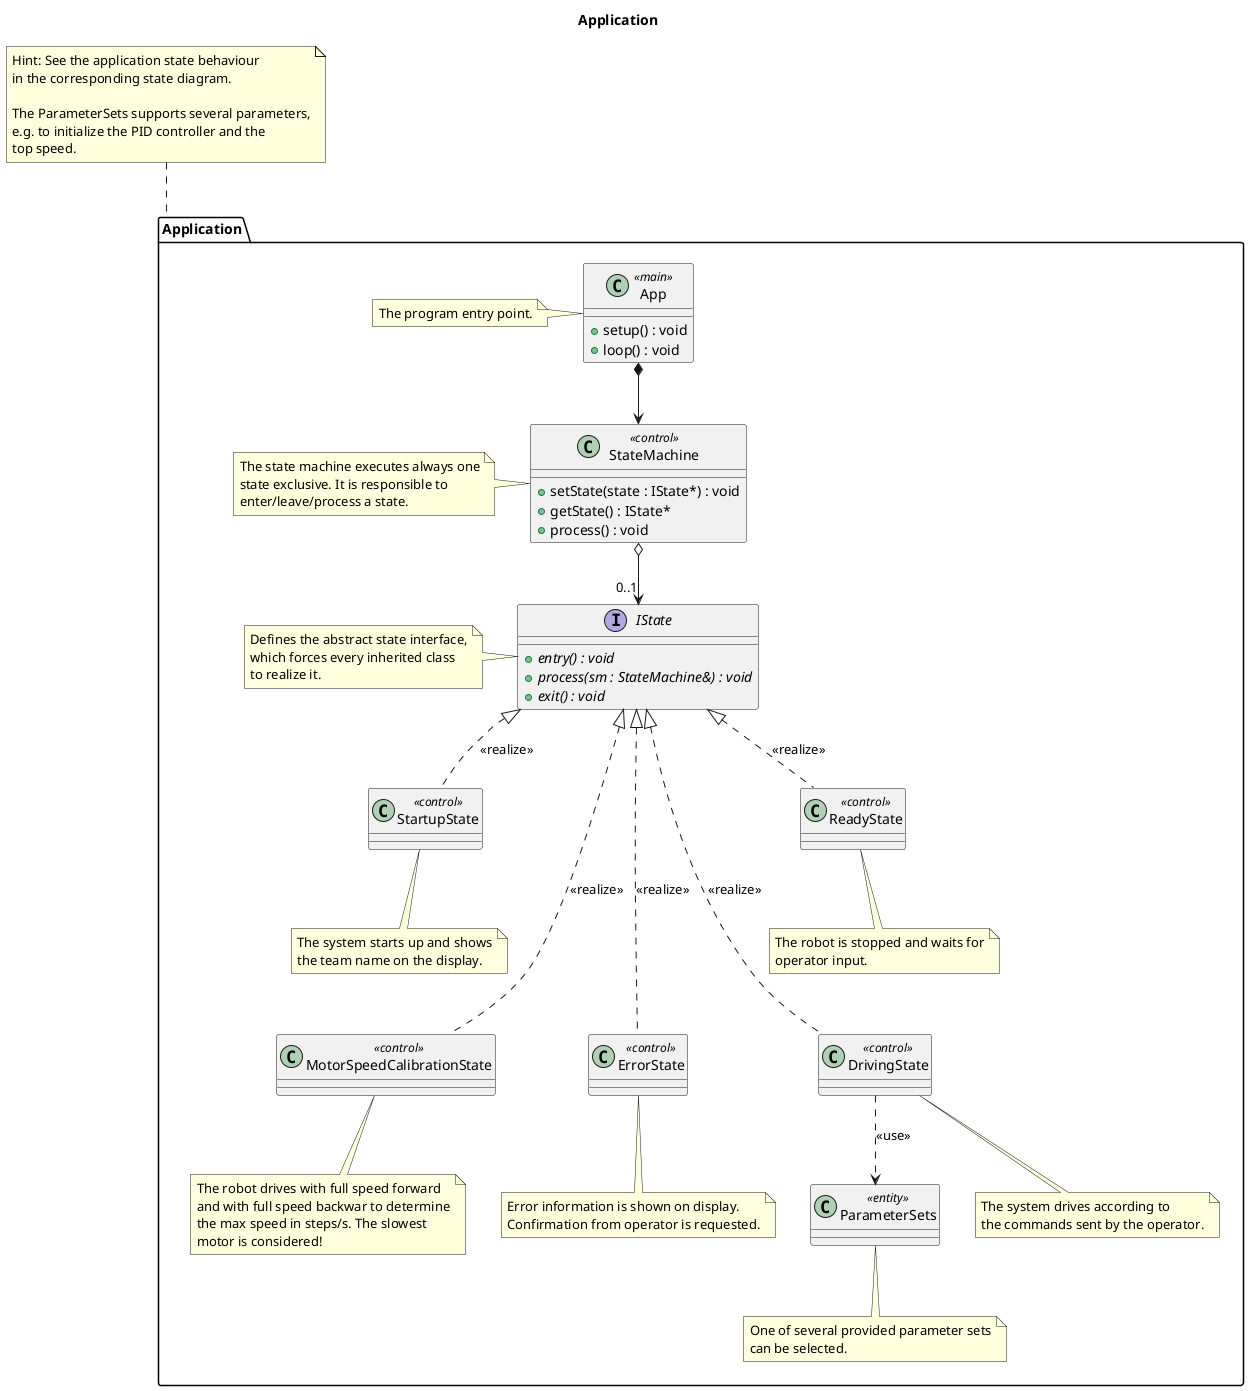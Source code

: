 @startuml RemoteControl Application

title Application

package "Application" as appLayer {

    class App <<main>> {
        + setup() : void
        + loop() : void
    }

    note left of App
        The program entry point.
    end note

    class StateMachine <<control>> {
        + setState(state : IState*) : void
        + getState() : IState*
        + process() : void
    }

    note left of StateMachine
        The state machine executes always one
        state exclusive. It is responsible to
        enter/leave/process a state.
    end note

    interface IState {
        + {abstract} entry() : void
        + {abstract} process(sm : StateMachine&) : void
        + {abstract} exit() : void
    }

    note left of IState
        Defines the abstract state interface,
        which forces every inherited class
        to realize it.
    end note

    class StartupState <<control>>
    class MotorSpeedCalibrationState <<control>>
    class ErrorState <<control>>
    class DrivingState <<control>>
    class ReadyState <<control>>

    class ParameterSets <<entity>>

    note bottom of ParameterSets
        One of several provided parameter sets
        can be selected.
    end note

    note bottom of StartupState
        The system starts up and shows
        the team name on the display.
    end note

    note bottom of MotorSpeedCalibrationState
        The robot drives with full speed forward
        and with full speed backwar to determine
        the max speed in steps/s. The slowest
        motor is considered!
    end note

    note bottom of ErrorState
        Error information is shown on display.
        Confirmation from operator is requested.
    end note

    note bottom of DrivingState
        The system drives according to
        the commands sent by the operator.
    end note

    note bottom of ReadyState
        The robot is stopped and waits for
        operator input.
    end note
}

note top of  appLayer
    Hint: See the application state behaviour
    in the corresponding state diagram.

    The ParameterSets supports several parameters,
    e.g. to initialize the PID controller and the
    top speed.
end note

App *--> StateMachine

StateMachine o--> "0..1" IState

IState <|.. StartupState: <<realize>>
IState <|.... MotorSpeedCalibrationState: <<realize>>
IState <|.... ErrorState: <<realize>>
IState <|.. ReadyState: <<realize>>
IState <|.... DrivingState: <<realize>>

DrivingState ..> ParameterSets: <<use>>

@enduml